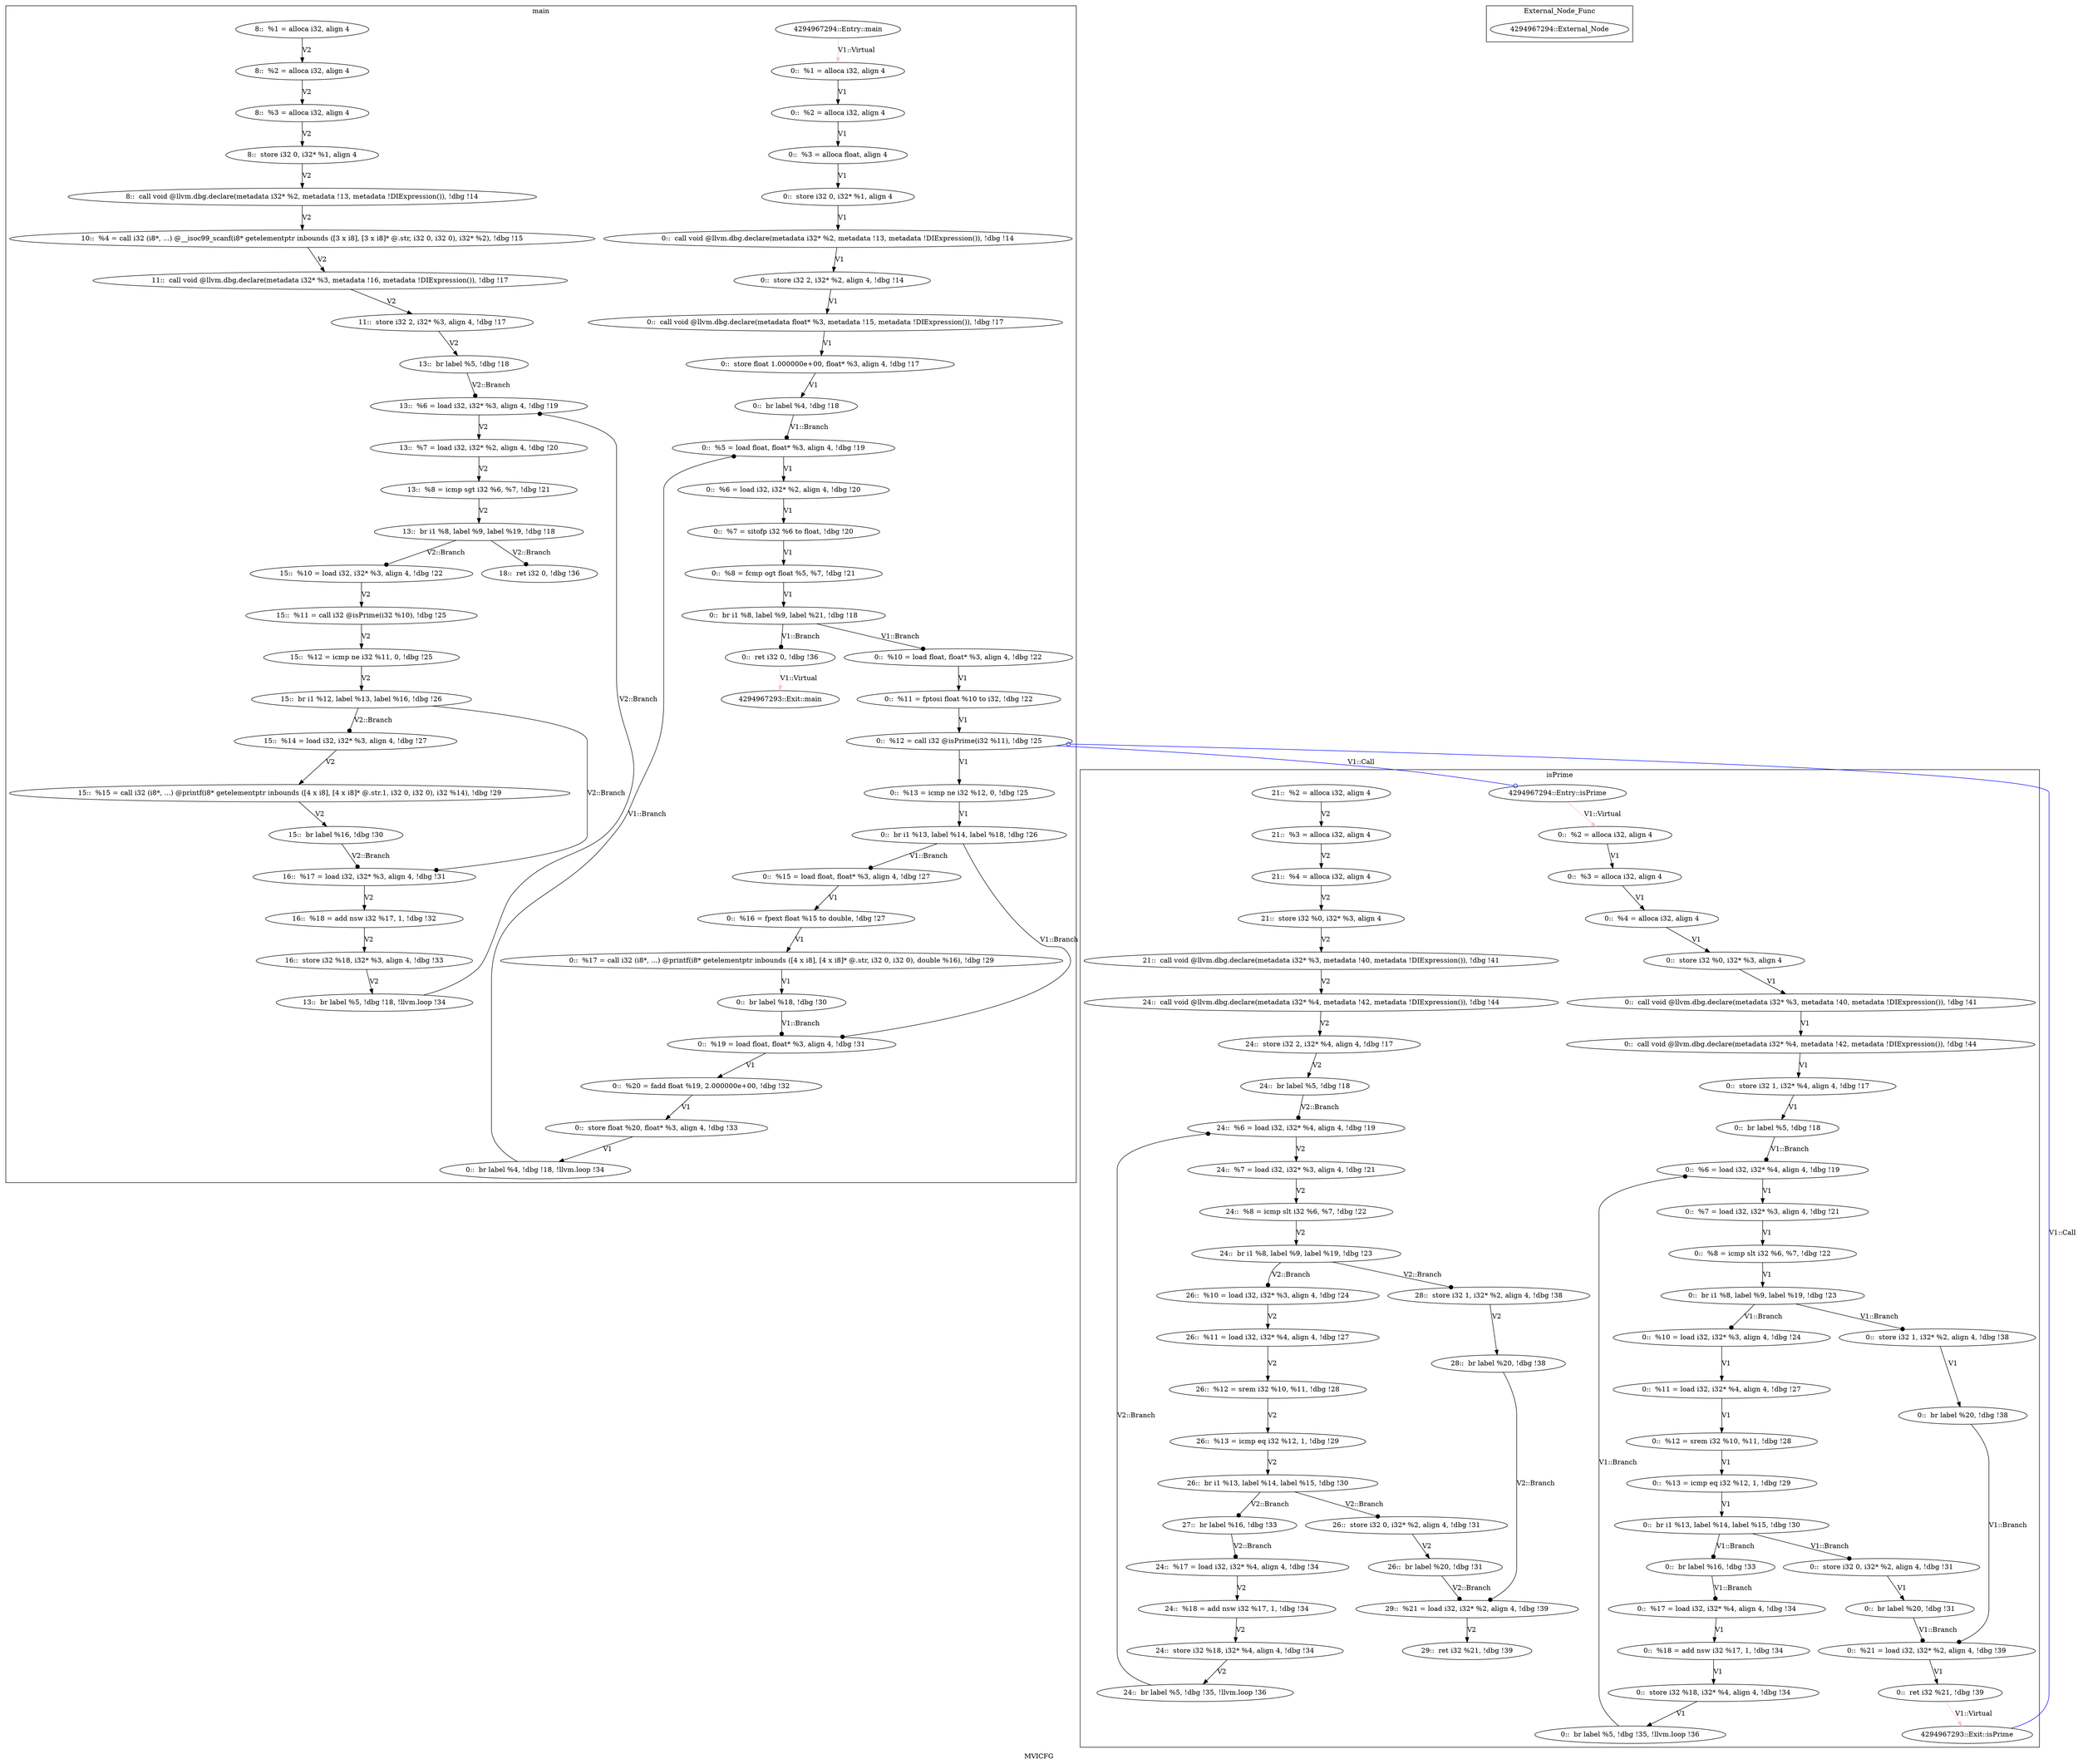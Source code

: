 digraph "MVICFG" {
	label="MVICFG";
/* Generating Nodes */
	subgraph cluster_1 {
		label="main";
		"30" [label="4294967294::Entry::main"];
		"2" [label="0::  %1 = alloca i32, align 4"];
		"3" [label="0::  %2 = alloca i32, align 4"];
		"4" [label="0::  %3 = alloca float, align 4"];
		"5" [label="0::  store i32 0, i32* %1, align 4"];
		"6" [label="0::  call void @llvm.dbg.declare(metadata i32* %2, metadata !13, metadata !DIExpression()), !dbg !14"];
		"7" [label="0::  store i32 2, i32* %2, align 4, !dbg !14"];
		"8" [label="0::  call void @llvm.dbg.declare(metadata float* %3, metadata !15, metadata !DIExpression()), !dbg !17"];
		"9" [label="0::  store float 1.000000e+00, float* %3, align 4, !dbg !17"];
		"10" [label="0::  br label %4, !dbg !18"];
		"11" [label="0::  %5 = load float, float* %3, align 4, !dbg !19"];
		"12" [label="0::  %6 = load i32, i32* %2, align 4, !dbg !20"];
		"13" [label="0::  %7 = sitofp i32 %6 to float, !dbg !20"];
		"14" [label="0::  %8 = fcmp ogt float %5, %7, !dbg !21"];
		"15" [label="0::  br i1 %8, label %9, label %21, !dbg !18"];
		"16" [label="0::  %10 = load float, float* %3, align 4, !dbg !22"];
		"17" [label="0::  %11 = fptosi float %10 to i32, !dbg !22"];
		"18" [label="0::  %12 = call i32 @isPrime(i32 %11), !dbg !25"];
		"19" [label="0::  %13 = icmp ne i32 %12, 0, !dbg !25"];
		"20" [label="0::  br i1 %13, label %14, label %18, !dbg !26"];
		"21" [label="0::  %15 = load float, float* %3, align 4, !dbg !27"];
		"22" [label="0::  %16 = fpext float %15 to double, !dbg !27"];
		"23" [label="0::  %17 = call i32 (i8*, ...) @printf(i8* getelementptr inbounds ([4 x i8], [4 x i8]* @.str, i32 0, i32 0), double %16), !dbg !29"];
		"24" [label="0::  br label %18, !dbg !30"];
		"25" [label="0::  %19 = load float, float* %3, align 4, !dbg !31"];
		"26" [label="0::  %20 = fadd float %19, 2.000000e+00, !dbg !32"];
		"27" [label="0::  store float %20, float* %3, align 4, !dbg !33"];
		"28" [label="0::  br label %4, !dbg !18, !llvm.loop !34"];
		"29" [label="0::  ret i32 0, !dbg !36"];
		"31" [label="4294967293::Exit::main"];
		"67" [label="8::  %1 = alloca i32, align 4"];
		"68" [label="8::  %2 = alloca i32, align 4"];
		"69" [label="8::  %3 = alloca i32, align 4"];
		"70" [label="8::  store i32 0, i32* %1, align 4"];
		"71" [label="8::  call void @llvm.dbg.declare(metadata i32* %2, metadata !13, metadata !DIExpression()), !dbg !14"];
		"72" [label="10::  %4 = call i32 (i8*, ...) @__isoc99_scanf(i8* getelementptr inbounds ([3 x i8], [3 x i8]* @.str, i32 0, i32 0), i32* %2), !dbg !15"];
		"73" [label="11::  call void @llvm.dbg.declare(metadata i32* %3, metadata !16, metadata !DIExpression()), !dbg !17"];
		"74" [label="11::  store i32 2, i32* %3, align 4, !dbg !17"];
		"75" [label="13::  br label %5, !dbg !18"];
		"76" [label="13::  %6 = load i32, i32* %3, align 4, !dbg !19"];
		"77" [label="13::  %7 = load i32, i32* %2, align 4, !dbg !20"];
		"78" [label="13::  %8 = icmp sgt i32 %6, %7, !dbg !21"];
		"79" [label="13::  br i1 %8, label %9, label %19, !dbg !18"];
		"80" [label="13::  br label %5, !dbg !18, !llvm.loop !34"];
		"81" [label="15::  %10 = load i32, i32* %3, align 4, !dbg !22"];
		"82" [label="15::  %11 = call i32 @isPrime(i32 %10), !dbg !25"];
		"83" [label="15::  %12 = icmp ne i32 %11, 0, !dbg !25"];
		"84" [label="15::  br i1 %12, label %13, label %16, !dbg !26"];
		"85" [label="15::  %14 = load i32, i32* %3, align 4, !dbg !27"];
		"86" [label="15::  %15 = call i32 (i8*, ...) @printf(i8* getelementptr inbounds ([4 x i8], [4 x i8]* @.str.1, i32 0, i32 0), i32 %14), !dbg !29"];
		"87" [label="15::  br label %16, !dbg !30"];
		"88" [label="16::  %17 = load i32, i32* %3, align 4, !dbg !31"];
		"89" [label="16::  %18 = add nsw i32 %17, 1, !dbg !32"];
		"90" [label="16::  store i32 %18, i32* %3, align 4, !dbg !33"];
		"91" [label="18::  ret i32 0, !dbg !36"];
	}
	subgraph cluster_33 {
		label="isPrime";
		"62" [label="4294967294::Entry::isPrime"];
		"34" [label="0::  %2 = alloca i32, align 4"];
		"35" [label="0::  %3 = alloca i32, align 4"];
		"36" [label="0::  %4 = alloca i32, align 4"];
		"37" [label="0::  store i32 %0, i32* %3, align 4"];
		"38" [label="0::  call void @llvm.dbg.declare(metadata i32* %3, metadata !40, metadata !DIExpression()), !dbg !41"];
		"39" [label="0::  call void @llvm.dbg.declare(metadata i32* %4, metadata !42, metadata !DIExpression()), !dbg !44"];
		"40" [label="0::  store i32 1, i32* %4, align 4, !dbg !17"];
		"41" [label="0::  br label %5, !dbg !18"];
		"42" [label="0::  %6 = load i32, i32* %4, align 4, !dbg !19"];
		"43" [label="0::  %7 = load i32, i32* %3, align 4, !dbg !21"];
		"44" [label="0::  %8 = icmp slt i32 %6, %7, !dbg !22"];
		"45" [label="0::  br i1 %8, label %9, label %19, !dbg !23"];
		"46" [label="0::  %10 = load i32, i32* %3, align 4, !dbg !24"];
		"47" [label="0::  %11 = load i32, i32* %4, align 4, !dbg !27"];
		"48" [label="0::  %12 = srem i32 %10, %11, !dbg !28"];
		"49" [label="0::  %13 = icmp eq i32 %12, 1, !dbg !29"];
		"50" [label="0::  br i1 %13, label %14, label %15, !dbg !30"];
		"51" [label="0::  store i32 0, i32* %2, align 4, !dbg !31"];
		"52" [label="0::  br label %20, !dbg !31"];
		"53" [label="0::  br label %16, !dbg !33"];
		"54" [label="0::  %17 = load i32, i32* %4, align 4, !dbg !34"];
		"55" [label="0::  %18 = add nsw i32 %17, 1, !dbg !34"];
		"56" [label="0::  store i32 %18, i32* %4, align 4, !dbg !34"];
		"57" [label="0::  br label %5, !dbg !35, !llvm.loop !36"];
		"58" [label="0::  store i32 1, i32* %2, align 4, !dbg !38"];
		"59" [label="0::  br label %20, !dbg !38"];
		"60" [label="0::  %21 = load i32, i32* %2, align 4, !dbg !39"];
		"61" [label="0::  ret i32 %21, !dbg !39"];
		"63" [label="4294967293::Exit::isPrime"];
		"92" [label="21::  %2 = alloca i32, align 4"];
		"93" [label="21::  %3 = alloca i32, align 4"];
		"94" [label="21::  %4 = alloca i32, align 4"];
		"95" [label="21::  store i32 %0, i32* %3, align 4"];
		"96" [label="21::  call void @llvm.dbg.declare(metadata i32* %3, metadata !40, metadata !DIExpression()), !dbg !41"];
		"97" [label="24::  call void @llvm.dbg.declare(metadata i32* %4, metadata !42, metadata !DIExpression()), !dbg !44"];
		"98" [label="24::  store i32 2, i32* %4, align 4, !dbg !17"];
		"99" [label="24::  br label %5, !dbg !18"];
		"100" [label="24::  %6 = load i32, i32* %4, align 4, !dbg !19"];
		"101" [label="24::  %7 = load i32, i32* %3, align 4, !dbg !21"];
		"102" [label="24::  %8 = icmp slt i32 %6, %7, !dbg !22"];
		"103" [label="24::  br i1 %8, label %9, label %19, !dbg !23"];
		"104" [label="24::  %17 = load i32, i32* %4, align 4, !dbg !34"];
		"105" [label="24::  %18 = add nsw i32 %17, 1, !dbg !34"];
		"106" [label="24::  store i32 %18, i32* %4, align 4, !dbg !34"];
		"107" [label="24::  br label %5, !dbg !35, !llvm.loop !36"];
		"108" [label="26::  %10 = load i32, i32* %3, align 4, !dbg !24"];
		"109" [label="26::  %11 = load i32, i32* %4, align 4, !dbg !27"];
		"110" [label="26::  %12 = srem i32 %10, %11, !dbg !28"];
		"111" [label="26::  %13 = icmp eq i32 %12, 1, !dbg !29"];
		"112" [label="26::  br i1 %13, label %14, label %15, !dbg !30"];
		"113" [label="26::  store i32 0, i32* %2, align 4, !dbg !31"];
		"114" [label="26::  br label %20, !dbg !31"];
		"115" [label="27::  br label %16, !dbg !33"];
		"116" [label="28::  store i32 1, i32* %2, align 4, !dbg !38"];
		"117" [label="28::  br label %20, !dbg !38"];
		"118" [label="29::  %21 = load i32, i32* %2, align 4, !dbg !39"];
		"119" [label="29::  ret i32 %21, !dbg !39"];
	}
	subgraph cluster_65 {
		label="External_Node_Func";
		"66" [label="4294967294::External_Node"];
	}

/* Generating Edges */
		"2" -> "3" [arrowhead = normal, penwidth = 1.0, color = black, label="V1"];
		"3" -> "4" [arrowhead = normal, penwidth = 1.0, color = black, label="V1"];
		"4" -> "5" [arrowhead = normal, penwidth = 1.0, color = black, label="V1"];
		"5" -> "6" [arrowhead = normal, penwidth = 1.0, color = black, label="V1"];
		"6" -> "7" [arrowhead = normal, penwidth = 1.0, color = black, label="V1"];
		"8" -> "9" [arrowhead = normal, penwidth = 1.0, color = black, label="V1"];
		"11" -> "12" [arrowhead = normal, penwidth = 1.0, color = black, label="V1"];
		"12" -> "13" [arrowhead = normal, penwidth = 1.0, color = black, label="V1"];
		"13" -> "14" [arrowhead = normal, penwidth = 1.0, color = black, label="V1"];
		"14" -> "15" [arrowhead = normal, penwidth = 1.0, color = black, label="V1"];
		"16" -> "17" [arrowhead = normal, penwidth = 1.0, color = black, label="V1"];
		"17" -> "18" [arrowhead = normal, penwidth = 1.0, color = black, label="V1"];
		"18" -> "19" [arrowhead = normal, penwidth = 1.0, color = black, label="V1"];
		"19" -> "20" [arrowhead = normal, penwidth = 1.0, color = black, label="V1"];
		"21" -> "22" [arrowhead = normal, penwidth = 1.0, color = black, label="V1"];
		"22" -> "23" [arrowhead = normal, penwidth = 1.0, color = black, label="V1"];
		"23" -> "24" [arrowhead = normal, penwidth = 1.0, color = black, label="V1"];
		"25" -> "26" [arrowhead = normal, penwidth = 1.0, color = black, label="V1"];
		"26" -> "27" [arrowhead = normal, penwidth = 1.0, color = black, label="V1"];
		"30" -> "2" [arrowhead = normal, penwidth = 1.0, color = pink, label="V1::Virtual"];
		"29" -> "31" [arrowhead = normal, penwidth = 1.0, color = pink, label="V1::Virtual"];
		"34" -> "35" [arrowhead = normal, penwidth = 1.0, color = black, label="V1"];
		"35" -> "36" [arrowhead = normal, penwidth = 1.0, color = black, label="V1"];
		"36" -> "37" [arrowhead = normal, penwidth = 1.0, color = black, label="V1"];
		"37" -> "38" [arrowhead = normal, penwidth = 1.0, color = black, label="V1"];
		"39" -> "40" [arrowhead = normal, penwidth = 1.0, color = black, label="V1"];
		"40" -> "41" [arrowhead = normal, penwidth = 1.0, color = black, label="V1"];
		"42" -> "43" [arrowhead = normal, penwidth = 1.0, color = black, label="V1"];
		"43" -> "44" [arrowhead = normal, penwidth = 1.0, color = black, label="V1"];
		"44" -> "45" [arrowhead = normal, penwidth = 1.0, color = black, label="V1"];
		"46" -> "47" [arrowhead = normal, penwidth = 1.0, color = black, label="V1"];
		"47" -> "48" [arrowhead = normal, penwidth = 1.0, color = black, label="V1"];
		"48" -> "49" [arrowhead = normal, penwidth = 1.0, color = black, label="V1"];
		"49" -> "50" [arrowhead = normal, penwidth = 1.0, color = black, label="V1"];
		"51" -> "52" [arrowhead = normal, penwidth = 1.0, color = black, label="V1"];
		"54" -> "55" [arrowhead = normal, penwidth = 1.0, color = black, label="V1"];
		"55" -> "56" [arrowhead = normal, penwidth = 1.0, color = black, label="V1"];
		"56" -> "57" [arrowhead = normal, penwidth = 1.0, color = black, label="V1"];
		"58" -> "59" [arrowhead = normal, penwidth = 1.0, color = black, label="V1"];
		"60" -> "61" [arrowhead = normal, penwidth = 1.0, color = black, label="V1"];
		"62" -> "34" [arrowhead = normal, penwidth = 1.0, color = pink, label="V1::Virtual"];
		"61" -> "63" [arrowhead = normal, penwidth = 1.0, color = pink, label="V1::Virtual"];
		"7" -> "8" [arrowhead = normal, penwidth = 1.0, color = black, label="V1"];
		"9" -> "10" [arrowhead = normal, penwidth = 1.0, color = black, label="V1"];
		"10" -> "11" [arrowhead = dot, penwidth = 1.0, color = black, label="V1::Branch"];
		"15" -> "16" [arrowhead = dot, penwidth = 1.0, color = black, label="V1::Branch"];
		"15" -> "29" [arrowhead = dot, penwidth = 1.0, color = black, label="V1::Branch"];
		"20" -> "21" [arrowhead = dot, penwidth = 1.0, color = black, label="V1::Branch"];
		"20" -> "25" [arrowhead = dot, penwidth = 1.0, color = black, label="V1::Branch"];
		"24" -> "25" [arrowhead = dot, penwidth = 1.0, color = black, label="V1::Branch"];
		"27" -> "28" [arrowhead = normal, penwidth = 1.0, color = black, label="V1"];
		"28" -> "11" [arrowhead = dot, penwidth = 1.0, color = black, label="V1::Branch"];
		"38" -> "39" [arrowhead = normal, penwidth = 1.0, color = black, label="V1"];
		"41" -> "42" [arrowhead = dot, penwidth = 1.0, color = black, label="V1::Branch"];
		"45" -> "46" [arrowhead = dot, penwidth = 1.0, color = black, label="V1::Branch"];
		"45" -> "58" [arrowhead = dot, penwidth = 1.0, color = black, label="V1::Branch"];
		"50" -> "51" [arrowhead = dot, penwidth = 1.0, color = black, label="V1::Branch"];
		"50" -> "53" [arrowhead = dot, penwidth = 1.0, color = black, label="V1::Branch"];
		"52" -> "60" [arrowhead = dot, penwidth = 1.0, color = black, label="V1::Branch"];
		"53" -> "54" [arrowhead = dot, penwidth = 1.0, color = black, label="V1::Branch"];
		"57" -> "42" [arrowhead = dot, penwidth = 1.0, color = black, label="V1::Branch"];
		"59" -> "60" [arrowhead = dot, penwidth = 1.0, color = black, label="V1::Branch"];
		"18" -> "62" [arrowhead = odot, penwidth = 1.0, color = blue, label="V1::Call"];
		"63" -> "18" [arrowhead = odot, penwidth = 1.0, color = blue, label="V1::Call"];
		"67" -> "68" [arrowhead = normal, penwidth = 1.0, color = black, label="V2"];
		"68" -> "69" [arrowhead = normal, penwidth = 1.0, color = black, label="V2"];
		"69" -> "70" [arrowhead = normal, penwidth = 1.0, color = black, label="V2"];
		"70" -> "71" [arrowhead = normal, penwidth = 1.0, color = black, label="V2"];
		"71" -> "72" [arrowhead = normal, penwidth = 1.0, color = black, label="V2"];
		"72" -> "73" [arrowhead = normal, penwidth = 1.0, color = black, label="V2"];
		"73" -> "74" [arrowhead = normal, penwidth = 1.0, color = black, label="V2"];
		"74" -> "75" [arrowhead = normal, penwidth = 1.0, color = black, label="V2"];
		"75" -> "76" [arrowhead = dot, penwidth = 1.0, color = black, label="V2::Branch"];
		"76" -> "77" [arrowhead = normal, penwidth = 1.0, color = black, label="V2"];
		"80" -> "76" [arrowhead = dot, penwidth = 1.0, color = black, label="V2::Branch"];
		"77" -> "78" [arrowhead = normal, penwidth = 1.0, color = black, label="V2"];
		"78" -> "79" [arrowhead = normal, penwidth = 1.0, color = black, label="V2"];
		"79" -> "81" [arrowhead = dot, penwidth = 1.0, color = black, label="V2::Branch"];
		"79" -> "91" [arrowhead = dot, penwidth = 1.0, color = black, label="V2::Branch"];
		"90" -> "80" [arrowhead = normal, penwidth = 1.0, color = black, label="V2"];
		"81" -> "82" [arrowhead = normal, penwidth = 1.0, color = black, label="V2"];
		"82" -> "83" [arrowhead = normal, penwidth = 1.0, color = black, label="V2"];
		"83" -> "84" [arrowhead = normal, penwidth = 1.0, color = black, label="V2"];
		"84" -> "85" [arrowhead = dot, penwidth = 1.0, color = black, label="V2::Branch"];
		"84" -> "88" [arrowhead = dot, penwidth = 1.0, color = black, label="V2::Branch"];
		"85" -> "86" [arrowhead = normal, penwidth = 1.0, color = black, label="V2"];
		"86" -> "87" [arrowhead = normal, penwidth = 1.0, color = black, label="V2"];
		"87" -> "88" [arrowhead = dot, penwidth = 1.0, color = black, label="V2::Branch"];
		"88" -> "89" [arrowhead = normal, penwidth = 1.0, color = black, label="V2"];
		"89" -> "90" [arrowhead = normal, penwidth = 1.0, color = black, label="V2"];
		"92" -> "93" [arrowhead = normal, penwidth = 1.0, color = black, label="V2"];
		"93" -> "94" [arrowhead = normal, penwidth = 1.0, color = black, label="V2"];
		"94" -> "95" [arrowhead = normal, penwidth = 1.0, color = black, label="V2"];
		"95" -> "96" [arrowhead = normal, penwidth = 1.0, color = black, label="V2"];
		"96" -> "97" [arrowhead = normal, penwidth = 1.0, color = black, label="V2"];
		"97" -> "98" [arrowhead = normal, penwidth = 1.0, color = black, label="V2"];
		"98" -> "99" [arrowhead = normal, penwidth = 1.0, color = black, label="V2"];
		"99" -> "100" [arrowhead = dot, penwidth = 1.0, color = black, label="V2::Branch"];
		"100" -> "101" [arrowhead = normal, penwidth = 1.0, color = black, label="V2"];
		"107" -> "100" [arrowhead = dot, penwidth = 1.0, color = black, label="V2::Branch"];
		"101" -> "102" [arrowhead = normal, penwidth = 1.0, color = black, label="V2"];
		"102" -> "103" [arrowhead = normal, penwidth = 1.0, color = black, label="V2"];
		"103" -> "108" [arrowhead = dot, penwidth = 1.0, color = black, label="V2::Branch"];
		"103" -> "116" [arrowhead = dot, penwidth = 1.0, color = black, label="V2::Branch"];
		"104" -> "105" [arrowhead = normal, penwidth = 1.0, color = black, label="V2"];
		"115" -> "104" [arrowhead = dot, penwidth = 1.0, color = black, label="V2::Branch"];
		"105" -> "106" [arrowhead = normal, penwidth = 1.0, color = black, label="V2"];
		"106" -> "107" [arrowhead = normal, penwidth = 1.0, color = black, label="V2"];
		"108" -> "109" [arrowhead = normal, penwidth = 1.0, color = black, label="V2"];
		"109" -> "110" [arrowhead = normal, penwidth = 1.0, color = black, label="V2"];
		"110" -> "111" [arrowhead = normal, penwidth = 1.0, color = black, label="V2"];
		"111" -> "112" [arrowhead = normal, penwidth = 1.0, color = black, label="V2"];
		"112" -> "113" [arrowhead = dot, penwidth = 1.0, color = black, label="V2::Branch"];
		"112" -> "115" [arrowhead = dot, penwidth = 1.0, color = black, label="V2::Branch"];
		"113" -> "114" [arrowhead = normal, penwidth = 1.0, color = black, label="V2"];
		"114" -> "118" [arrowhead = dot, penwidth = 1.0, color = black, label="V2::Branch"];
		"116" -> "117" [arrowhead = normal, penwidth = 1.0, color = black, label="V2"];
		"117" -> "118" [arrowhead = dot, penwidth = 1.0, color = black, label="V2::Branch"];
		"118" -> "119" [arrowhead = normal, penwidth = 1.0, color = black, label="V2"];
}

